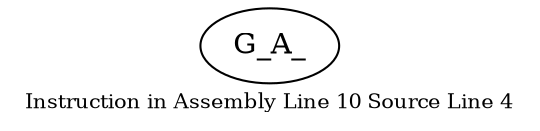 digraph{
	node [ ]
	edge [ ]
	G_A_
	label = "Instruction in Assembly Line 10 Source Line 4"
	fontsize = "10"
}